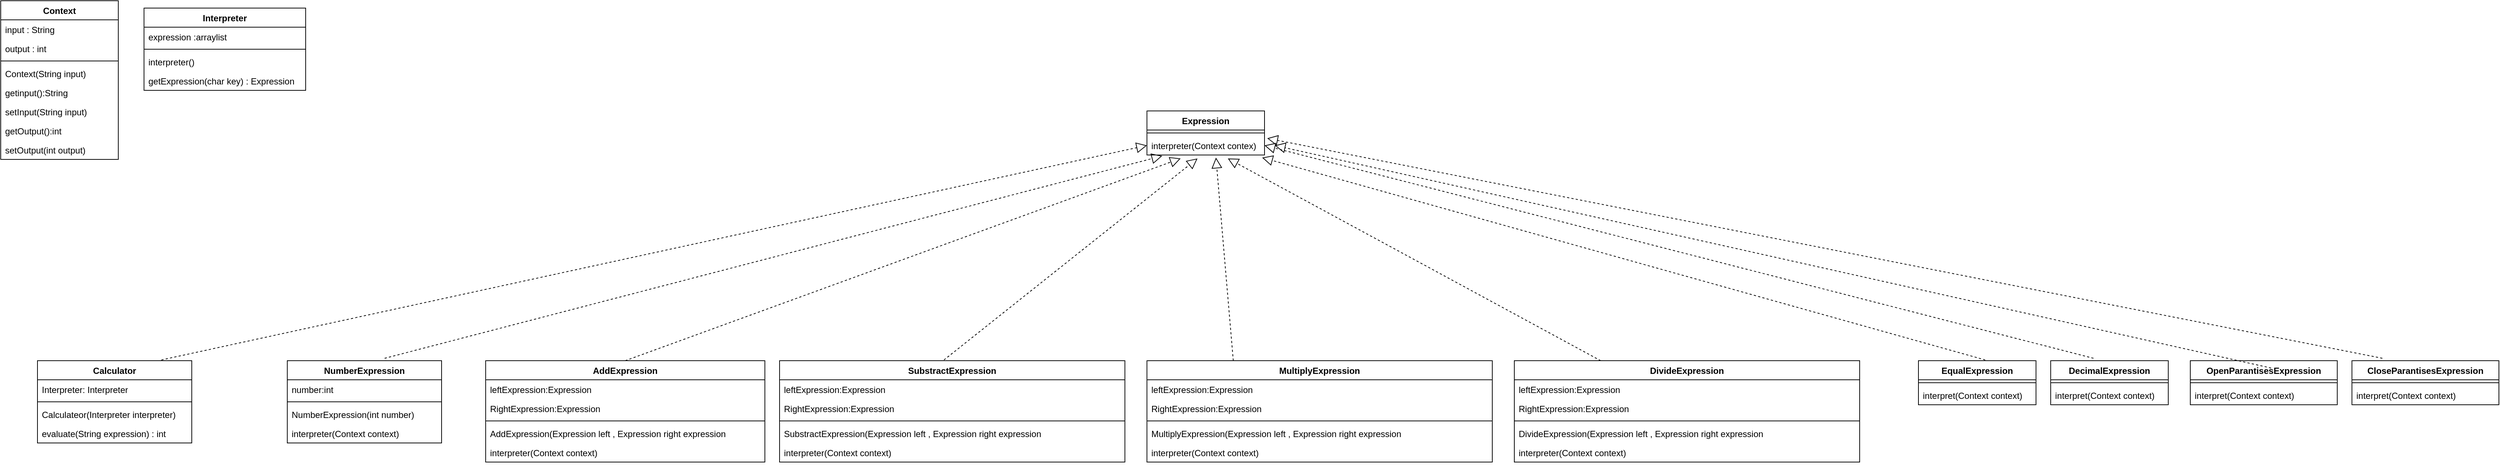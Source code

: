 <mxfile version="23.1.5" type="device">
  <diagram name="Page-1" id="Uu5Oel6n3zRCmvDa_RyH">
    <mxGraphModel dx="1500" dy="887" grid="1" gridSize="10" guides="1" tooltips="1" connect="1" arrows="1" fold="1" page="1" pageScale="1" pageWidth="850" pageHeight="1100" math="0" shadow="0">
      <root>
        <mxCell id="0" />
        <mxCell id="1" parent="0" />
        <mxCell id="62VbcutX-p3DtVlxZNno-1" value="Context" style="swimlane;fontStyle=1;align=center;verticalAlign=top;childLayout=stackLayout;horizontal=1;startSize=26;horizontalStack=0;resizeParent=1;resizeParentMax=0;resizeLast=0;collapsible=1;marginBottom=0;whiteSpace=wrap;html=1;" vertex="1" parent="1">
          <mxGeometry x="70" y="190" width="160" height="216" as="geometry" />
        </mxCell>
        <mxCell id="62VbcutX-p3DtVlxZNno-2" value="input : String" style="text;strokeColor=none;fillColor=none;align=left;verticalAlign=top;spacingLeft=4;spacingRight=4;overflow=hidden;rotatable=0;points=[[0,0.5],[1,0.5]];portConstraint=eastwest;whiteSpace=wrap;html=1;" vertex="1" parent="62VbcutX-p3DtVlxZNno-1">
          <mxGeometry y="26" width="160" height="26" as="geometry" />
        </mxCell>
        <mxCell id="62VbcutX-p3DtVlxZNno-5" value="output : int" style="text;strokeColor=none;fillColor=none;align=left;verticalAlign=top;spacingLeft=4;spacingRight=4;overflow=hidden;rotatable=0;points=[[0,0.5],[1,0.5]];portConstraint=eastwest;whiteSpace=wrap;html=1;" vertex="1" parent="62VbcutX-p3DtVlxZNno-1">
          <mxGeometry y="52" width="160" height="26" as="geometry" />
        </mxCell>
        <mxCell id="62VbcutX-p3DtVlxZNno-3" value="" style="line;strokeWidth=1;fillColor=none;align=left;verticalAlign=middle;spacingTop=-1;spacingLeft=3;spacingRight=3;rotatable=0;labelPosition=right;points=[];portConstraint=eastwest;strokeColor=inherit;" vertex="1" parent="62VbcutX-p3DtVlxZNno-1">
          <mxGeometry y="78" width="160" height="8" as="geometry" />
        </mxCell>
        <mxCell id="62VbcutX-p3DtVlxZNno-4" value="Context(String input)" style="text;strokeColor=none;fillColor=none;align=left;verticalAlign=top;spacingLeft=4;spacingRight=4;overflow=hidden;rotatable=0;points=[[0,0.5],[1,0.5]];portConstraint=eastwest;whiteSpace=wrap;html=1;" vertex="1" parent="62VbcutX-p3DtVlxZNno-1">
          <mxGeometry y="86" width="160" height="26" as="geometry" />
        </mxCell>
        <mxCell id="62VbcutX-p3DtVlxZNno-6" value="getinput():String" style="text;strokeColor=none;fillColor=none;align=left;verticalAlign=top;spacingLeft=4;spacingRight=4;overflow=hidden;rotatable=0;points=[[0,0.5],[1,0.5]];portConstraint=eastwest;whiteSpace=wrap;html=1;" vertex="1" parent="62VbcutX-p3DtVlxZNno-1">
          <mxGeometry y="112" width="160" height="26" as="geometry" />
        </mxCell>
        <mxCell id="62VbcutX-p3DtVlxZNno-7" value="setInput(String input)" style="text;strokeColor=none;fillColor=none;align=left;verticalAlign=top;spacingLeft=4;spacingRight=4;overflow=hidden;rotatable=0;points=[[0,0.5],[1,0.5]];portConstraint=eastwest;whiteSpace=wrap;html=1;" vertex="1" parent="62VbcutX-p3DtVlxZNno-1">
          <mxGeometry y="138" width="160" height="26" as="geometry" />
        </mxCell>
        <mxCell id="62VbcutX-p3DtVlxZNno-8" value="getOutput():int" style="text;strokeColor=none;fillColor=none;align=left;verticalAlign=top;spacingLeft=4;spacingRight=4;overflow=hidden;rotatable=0;points=[[0,0.5],[1,0.5]];portConstraint=eastwest;whiteSpace=wrap;html=1;" vertex="1" parent="62VbcutX-p3DtVlxZNno-1">
          <mxGeometry y="164" width="160" height="26" as="geometry" />
        </mxCell>
        <mxCell id="62VbcutX-p3DtVlxZNno-9" value="setOutput(int output)" style="text;strokeColor=none;fillColor=none;align=left;verticalAlign=top;spacingLeft=4;spacingRight=4;overflow=hidden;rotatable=0;points=[[0,0.5],[1,0.5]];portConstraint=eastwest;whiteSpace=wrap;html=1;" vertex="1" parent="62VbcutX-p3DtVlxZNno-1">
          <mxGeometry y="190" width="160" height="26" as="geometry" />
        </mxCell>
        <mxCell id="62VbcutX-p3DtVlxZNno-10" value="Interpreter" style="swimlane;fontStyle=1;align=center;verticalAlign=top;childLayout=stackLayout;horizontal=1;startSize=26;horizontalStack=0;resizeParent=1;resizeParentMax=0;resizeLast=0;collapsible=1;marginBottom=0;whiteSpace=wrap;html=1;" vertex="1" parent="1">
          <mxGeometry x="265" y="200" width="220" height="112" as="geometry" />
        </mxCell>
        <mxCell id="62VbcutX-p3DtVlxZNno-11" value="expression :arraylist" style="text;strokeColor=none;fillColor=none;align=left;verticalAlign=top;spacingLeft=4;spacingRight=4;overflow=hidden;rotatable=0;points=[[0,0.5],[1,0.5]];portConstraint=eastwest;whiteSpace=wrap;html=1;" vertex="1" parent="62VbcutX-p3DtVlxZNno-10">
          <mxGeometry y="26" width="220" height="26" as="geometry" />
        </mxCell>
        <mxCell id="62VbcutX-p3DtVlxZNno-12" value="" style="line;strokeWidth=1;fillColor=none;align=left;verticalAlign=middle;spacingTop=-1;spacingLeft=3;spacingRight=3;rotatable=0;labelPosition=right;points=[];portConstraint=eastwest;strokeColor=inherit;" vertex="1" parent="62VbcutX-p3DtVlxZNno-10">
          <mxGeometry y="52" width="220" height="8" as="geometry" />
        </mxCell>
        <mxCell id="62VbcutX-p3DtVlxZNno-13" value="interpreter()" style="text;strokeColor=none;fillColor=none;align=left;verticalAlign=top;spacingLeft=4;spacingRight=4;overflow=hidden;rotatable=0;points=[[0,0.5],[1,0.5]];portConstraint=eastwest;whiteSpace=wrap;html=1;" vertex="1" parent="62VbcutX-p3DtVlxZNno-10">
          <mxGeometry y="60" width="220" height="26" as="geometry" />
        </mxCell>
        <mxCell id="62VbcutX-p3DtVlxZNno-14" value="getExpression(char key) : Expression" style="text;strokeColor=none;fillColor=none;align=left;verticalAlign=top;spacingLeft=4;spacingRight=4;overflow=hidden;rotatable=0;points=[[0,0.5],[1,0.5]];portConstraint=eastwest;whiteSpace=wrap;html=1;" vertex="1" parent="62VbcutX-p3DtVlxZNno-10">
          <mxGeometry y="86" width="220" height="26" as="geometry" />
        </mxCell>
        <mxCell id="62VbcutX-p3DtVlxZNno-15" value="Calculator" style="swimlane;fontStyle=1;align=center;verticalAlign=top;childLayout=stackLayout;horizontal=1;startSize=26;horizontalStack=0;resizeParent=1;resizeParentMax=0;resizeLast=0;collapsible=1;marginBottom=0;whiteSpace=wrap;html=1;" vertex="1" parent="1">
          <mxGeometry x="120" y="680" width="210" height="112" as="geometry" />
        </mxCell>
        <mxCell id="62VbcutX-p3DtVlxZNno-16" value="Interpreter: Interpreter" style="text;strokeColor=none;fillColor=none;align=left;verticalAlign=top;spacingLeft=4;spacingRight=4;overflow=hidden;rotatable=0;points=[[0,0.5],[1,0.5]];portConstraint=eastwest;whiteSpace=wrap;html=1;" vertex="1" parent="62VbcutX-p3DtVlxZNno-15">
          <mxGeometry y="26" width="210" height="26" as="geometry" />
        </mxCell>
        <mxCell id="62VbcutX-p3DtVlxZNno-17" value="" style="line;strokeWidth=1;fillColor=none;align=left;verticalAlign=middle;spacingTop=-1;spacingLeft=3;spacingRight=3;rotatable=0;labelPosition=right;points=[];portConstraint=eastwest;strokeColor=inherit;" vertex="1" parent="62VbcutX-p3DtVlxZNno-15">
          <mxGeometry y="52" width="210" height="8" as="geometry" />
        </mxCell>
        <mxCell id="62VbcutX-p3DtVlxZNno-18" value="Calculateor(Interpreter interpreter)" style="text;strokeColor=none;fillColor=none;align=left;verticalAlign=top;spacingLeft=4;spacingRight=4;overflow=hidden;rotatable=0;points=[[0,0.5],[1,0.5]];portConstraint=eastwest;whiteSpace=wrap;html=1;" vertex="1" parent="62VbcutX-p3DtVlxZNno-15">
          <mxGeometry y="60" width="210" height="26" as="geometry" />
        </mxCell>
        <mxCell id="62VbcutX-p3DtVlxZNno-19" value="evaluate(String expression) : int" style="text;strokeColor=none;fillColor=none;align=left;verticalAlign=top;spacingLeft=4;spacingRight=4;overflow=hidden;rotatable=0;points=[[0,0.5],[1,0.5]];portConstraint=eastwest;whiteSpace=wrap;html=1;" vertex="1" parent="62VbcutX-p3DtVlxZNno-15">
          <mxGeometry y="86" width="210" height="26" as="geometry" />
        </mxCell>
        <mxCell id="62VbcutX-p3DtVlxZNno-20" value="NumberExpression" style="swimlane;fontStyle=1;align=center;verticalAlign=top;childLayout=stackLayout;horizontal=1;startSize=26;horizontalStack=0;resizeParent=1;resizeParentMax=0;resizeLast=0;collapsible=1;marginBottom=0;whiteSpace=wrap;html=1;" vertex="1" parent="1">
          <mxGeometry x="460" y="680" width="210" height="112" as="geometry" />
        </mxCell>
        <mxCell id="62VbcutX-p3DtVlxZNno-21" value="number:int" style="text;strokeColor=none;fillColor=none;align=left;verticalAlign=top;spacingLeft=4;spacingRight=4;overflow=hidden;rotatable=0;points=[[0,0.5],[1,0.5]];portConstraint=eastwest;whiteSpace=wrap;html=1;" vertex="1" parent="62VbcutX-p3DtVlxZNno-20">
          <mxGeometry y="26" width="210" height="26" as="geometry" />
        </mxCell>
        <mxCell id="62VbcutX-p3DtVlxZNno-22" value="" style="line;strokeWidth=1;fillColor=none;align=left;verticalAlign=middle;spacingTop=-1;spacingLeft=3;spacingRight=3;rotatable=0;labelPosition=right;points=[];portConstraint=eastwest;strokeColor=inherit;" vertex="1" parent="62VbcutX-p3DtVlxZNno-20">
          <mxGeometry y="52" width="210" height="8" as="geometry" />
        </mxCell>
        <mxCell id="62VbcutX-p3DtVlxZNno-23" value="NumberExpression(int number)" style="text;strokeColor=none;fillColor=none;align=left;verticalAlign=top;spacingLeft=4;spacingRight=4;overflow=hidden;rotatable=0;points=[[0,0.5],[1,0.5]];portConstraint=eastwest;whiteSpace=wrap;html=1;" vertex="1" parent="62VbcutX-p3DtVlxZNno-20">
          <mxGeometry y="60" width="210" height="26" as="geometry" />
        </mxCell>
        <mxCell id="62VbcutX-p3DtVlxZNno-24" value="interpreter(Context context)" style="text;strokeColor=none;fillColor=none;align=left;verticalAlign=top;spacingLeft=4;spacingRight=4;overflow=hidden;rotatable=0;points=[[0,0.5],[1,0.5]];portConstraint=eastwest;whiteSpace=wrap;html=1;" vertex="1" parent="62VbcutX-p3DtVlxZNno-20">
          <mxGeometry y="86" width="210" height="26" as="geometry" />
        </mxCell>
        <mxCell id="62VbcutX-p3DtVlxZNno-25" value="AddExpression" style="swimlane;fontStyle=1;align=center;verticalAlign=top;childLayout=stackLayout;horizontal=1;startSize=26;horizontalStack=0;resizeParent=1;resizeParentMax=0;resizeLast=0;collapsible=1;marginBottom=0;whiteSpace=wrap;html=1;" vertex="1" parent="1">
          <mxGeometry x="730" y="680" width="380" height="138" as="geometry" />
        </mxCell>
        <mxCell id="62VbcutX-p3DtVlxZNno-26" value="leftExpression:Expression" style="text;strokeColor=none;fillColor=none;align=left;verticalAlign=top;spacingLeft=4;spacingRight=4;overflow=hidden;rotatable=0;points=[[0,0.5],[1,0.5]];portConstraint=eastwest;whiteSpace=wrap;html=1;" vertex="1" parent="62VbcutX-p3DtVlxZNno-25">
          <mxGeometry y="26" width="380" height="26" as="geometry" />
        </mxCell>
        <mxCell id="62VbcutX-p3DtVlxZNno-30" value="RightExpression:Expression" style="text;strokeColor=none;fillColor=none;align=left;verticalAlign=top;spacingLeft=4;spacingRight=4;overflow=hidden;rotatable=0;points=[[0,0.5],[1,0.5]];portConstraint=eastwest;whiteSpace=wrap;html=1;" vertex="1" parent="62VbcutX-p3DtVlxZNno-25">
          <mxGeometry y="52" width="380" height="26" as="geometry" />
        </mxCell>
        <mxCell id="62VbcutX-p3DtVlxZNno-27" value="" style="line;strokeWidth=1;fillColor=none;align=left;verticalAlign=middle;spacingTop=-1;spacingLeft=3;spacingRight=3;rotatable=0;labelPosition=right;points=[];portConstraint=eastwest;strokeColor=inherit;" vertex="1" parent="62VbcutX-p3DtVlxZNno-25">
          <mxGeometry y="78" width="380" height="8" as="geometry" />
        </mxCell>
        <mxCell id="62VbcutX-p3DtVlxZNno-28" value="AddExpression(Expression left , Expression right expression" style="text;strokeColor=none;fillColor=none;align=left;verticalAlign=top;spacingLeft=4;spacingRight=4;overflow=hidden;rotatable=0;points=[[0,0.5],[1,0.5]];portConstraint=eastwest;whiteSpace=wrap;html=1;" vertex="1" parent="62VbcutX-p3DtVlxZNno-25">
          <mxGeometry y="86" width="380" height="26" as="geometry" />
        </mxCell>
        <mxCell id="62VbcutX-p3DtVlxZNno-29" value="interpreter(Context context)" style="text;strokeColor=none;fillColor=none;align=left;verticalAlign=top;spacingLeft=4;spacingRight=4;overflow=hidden;rotatable=0;points=[[0,0.5],[1,0.5]];portConstraint=eastwest;whiteSpace=wrap;html=1;" vertex="1" parent="62VbcutX-p3DtVlxZNno-25">
          <mxGeometry y="112" width="380" height="26" as="geometry" />
        </mxCell>
        <mxCell id="62VbcutX-p3DtVlxZNno-31" value="SubstractExpression" style="swimlane;fontStyle=1;align=center;verticalAlign=top;childLayout=stackLayout;horizontal=1;startSize=26;horizontalStack=0;resizeParent=1;resizeParentMax=0;resizeLast=0;collapsible=1;marginBottom=0;whiteSpace=wrap;html=1;" vertex="1" parent="1">
          <mxGeometry x="1130" y="680" width="470" height="138" as="geometry" />
        </mxCell>
        <mxCell id="62VbcutX-p3DtVlxZNno-32" value="leftExpression:Expression" style="text;strokeColor=none;fillColor=none;align=left;verticalAlign=top;spacingLeft=4;spacingRight=4;overflow=hidden;rotatable=0;points=[[0,0.5],[1,0.5]];portConstraint=eastwest;whiteSpace=wrap;html=1;" vertex="1" parent="62VbcutX-p3DtVlxZNno-31">
          <mxGeometry y="26" width="470" height="26" as="geometry" />
        </mxCell>
        <mxCell id="62VbcutX-p3DtVlxZNno-33" value="RightExpression:Expression" style="text;strokeColor=none;fillColor=none;align=left;verticalAlign=top;spacingLeft=4;spacingRight=4;overflow=hidden;rotatable=0;points=[[0,0.5],[1,0.5]];portConstraint=eastwest;whiteSpace=wrap;html=1;" vertex="1" parent="62VbcutX-p3DtVlxZNno-31">
          <mxGeometry y="52" width="470" height="26" as="geometry" />
        </mxCell>
        <mxCell id="62VbcutX-p3DtVlxZNno-34" value="" style="line;strokeWidth=1;fillColor=none;align=left;verticalAlign=middle;spacingTop=-1;spacingLeft=3;spacingRight=3;rotatable=0;labelPosition=right;points=[];portConstraint=eastwest;strokeColor=inherit;" vertex="1" parent="62VbcutX-p3DtVlxZNno-31">
          <mxGeometry y="78" width="470" height="8" as="geometry" />
        </mxCell>
        <mxCell id="62VbcutX-p3DtVlxZNno-35" value="SubstractExpression(Expression left , Expression right expression" style="text;strokeColor=none;fillColor=none;align=left;verticalAlign=top;spacingLeft=4;spacingRight=4;overflow=hidden;rotatable=0;points=[[0,0.5],[1,0.5]];portConstraint=eastwest;whiteSpace=wrap;html=1;" vertex="1" parent="62VbcutX-p3DtVlxZNno-31">
          <mxGeometry y="86" width="470" height="26" as="geometry" />
        </mxCell>
        <mxCell id="62VbcutX-p3DtVlxZNno-36" value="interpreter(Context context)" style="text;strokeColor=none;fillColor=none;align=left;verticalAlign=top;spacingLeft=4;spacingRight=4;overflow=hidden;rotatable=0;points=[[0,0.5],[1,0.5]];portConstraint=eastwest;whiteSpace=wrap;html=1;" vertex="1" parent="62VbcutX-p3DtVlxZNno-31">
          <mxGeometry y="112" width="470" height="26" as="geometry" />
        </mxCell>
        <mxCell id="62VbcutX-p3DtVlxZNno-37" value="MultiplyExpression" style="swimlane;fontStyle=1;align=center;verticalAlign=top;childLayout=stackLayout;horizontal=1;startSize=26;horizontalStack=0;resizeParent=1;resizeParentMax=0;resizeLast=0;collapsible=1;marginBottom=0;whiteSpace=wrap;html=1;" vertex="1" parent="1">
          <mxGeometry x="1630" y="680" width="470" height="138" as="geometry" />
        </mxCell>
        <mxCell id="62VbcutX-p3DtVlxZNno-38" value="leftExpression:Expression" style="text;strokeColor=none;fillColor=none;align=left;verticalAlign=top;spacingLeft=4;spacingRight=4;overflow=hidden;rotatable=0;points=[[0,0.5],[1,0.5]];portConstraint=eastwest;whiteSpace=wrap;html=1;" vertex="1" parent="62VbcutX-p3DtVlxZNno-37">
          <mxGeometry y="26" width="470" height="26" as="geometry" />
        </mxCell>
        <mxCell id="62VbcutX-p3DtVlxZNno-39" value="RightExpression:Expression" style="text;strokeColor=none;fillColor=none;align=left;verticalAlign=top;spacingLeft=4;spacingRight=4;overflow=hidden;rotatable=0;points=[[0,0.5],[1,0.5]];portConstraint=eastwest;whiteSpace=wrap;html=1;" vertex="1" parent="62VbcutX-p3DtVlxZNno-37">
          <mxGeometry y="52" width="470" height="26" as="geometry" />
        </mxCell>
        <mxCell id="62VbcutX-p3DtVlxZNno-40" value="" style="line;strokeWidth=1;fillColor=none;align=left;verticalAlign=middle;spacingTop=-1;spacingLeft=3;spacingRight=3;rotatable=0;labelPosition=right;points=[];portConstraint=eastwest;strokeColor=inherit;" vertex="1" parent="62VbcutX-p3DtVlxZNno-37">
          <mxGeometry y="78" width="470" height="8" as="geometry" />
        </mxCell>
        <mxCell id="62VbcutX-p3DtVlxZNno-41" value="MultiplyExpression(Expression left , Expression right expression" style="text;strokeColor=none;fillColor=none;align=left;verticalAlign=top;spacingLeft=4;spacingRight=4;overflow=hidden;rotatable=0;points=[[0,0.5],[1,0.5]];portConstraint=eastwest;whiteSpace=wrap;html=1;" vertex="1" parent="62VbcutX-p3DtVlxZNno-37">
          <mxGeometry y="86" width="470" height="26" as="geometry" />
        </mxCell>
        <mxCell id="62VbcutX-p3DtVlxZNno-42" value="interpreter(Context context)" style="text;strokeColor=none;fillColor=none;align=left;verticalAlign=top;spacingLeft=4;spacingRight=4;overflow=hidden;rotatable=0;points=[[0,0.5],[1,0.5]];portConstraint=eastwest;whiteSpace=wrap;html=1;" vertex="1" parent="62VbcutX-p3DtVlxZNno-37">
          <mxGeometry y="112" width="470" height="26" as="geometry" />
        </mxCell>
        <mxCell id="62VbcutX-p3DtVlxZNno-43" value="DivideExpression" style="swimlane;fontStyle=1;align=center;verticalAlign=top;childLayout=stackLayout;horizontal=1;startSize=26;horizontalStack=0;resizeParent=1;resizeParentMax=0;resizeLast=0;collapsible=1;marginBottom=0;whiteSpace=wrap;html=1;" vertex="1" parent="1">
          <mxGeometry x="2130" y="680" width="470" height="138" as="geometry" />
        </mxCell>
        <mxCell id="62VbcutX-p3DtVlxZNno-44" value="leftExpression:Expression" style="text;strokeColor=none;fillColor=none;align=left;verticalAlign=top;spacingLeft=4;spacingRight=4;overflow=hidden;rotatable=0;points=[[0,0.5],[1,0.5]];portConstraint=eastwest;whiteSpace=wrap;html=1;" vertex="1" parent="62VbcutX-p3DtVlxZNno-43">
          <mxGeometry y="26" width="470" height="26" as="geometry" />
        </mxCell>
        <mxCell id="62VbcutX-p3DtVlxZNno-45" value="RightExpression:Expression" style="text;strokeColor=none;fillColor=none;align=left;verticalAlign=top;spacingLeft=4;spacingRight=4;overflow=hidden;rotatable=0;points=[[0,0.5],[1,0.5]];portConstraint=eastwest;whiteSpace=wrap;html=1;" vertex="1" parent="62VbcutX-p3DtVlxZNno-43">
          <mxGeometry y="52" width="470" height="26" as="geometry" />
        </mxCell>
        <mxCell id="62VbcutX-p3DtVlxZNno-46" value="" style="line;strokeWidth=1;fillColor=none;align=left;verticalAlign=middle;spacingTop=-1;spacingLeft=3;spacingRight=3;rotatable=0;labelPosition=right;points=[];portConstraint=eastwest;strokeColor=inherit;" vertex="1" parent="62VbcutX-p3DtVlxZNno-43">
          <mxGeometry y="78" width="470" height="8" as="geometry" />
        </mxCell>
        <mxCell id="62VbcutX-p3DtVlxZNno-47" value="DivideExpression(Expression left , Expression right expression" style="text;strokeColor=none;fillColor=none;align=left;verticalAlign=top;spacingLeft=4;spacingRight=4;overflow=hidden;rotatable=0;points=[[0,0.5],[1,0.5]];portConstraint=eastwest;whiteSpace=wrap;html=1;" vertex="1" parent="62VbcutX-p3DtVlxZNno-43">
          <mxGeometry y="86" width="470" height="26" as="geometry" />
        </mxCell>
        <mxCell id="62VbcutX-p3DtVlxZNno-48" value="interpreter(Context context)" style="text;strokeColor=none;fillColor=none;align=left;verticalAlign=top;spacingLeft=4;spacingRight=4;overflow=hidden;rotatable=0;points=[[0,0.5],[1,0.5]];portConstraint=eastwest;whiteSpace=wrap;html=1;" vertex="1" parent="62VbcutX-p3DtVlxZNno-43">
          <mxGeometry y="112" width="470" height="26" as="geometry" />
        </mxCell>
        <mxCell id="62VbcutX-p3DtVlxZNno-49" value="EqualExpression" style="swimlane;fontStyle=1;align=center;verticalAlign=top;childLayout=stackLayout;horizontal=1;startSize=26;horizontalStack=0;resizeParent=1;resizeParentMax=0;resizeLast=0;collapsible=1;marginBottom=0;whiteSpace=wrap;html=1;" vertex="1" parent="1">
          <mxGeometry x="2680" y="680" width="160" height="60" as="geometry" />
        </mxCell>
        <mxCell id="62VbcutX-p3DtVlxZNno-51" value="" style="line;strokeWidth=1;fillColor=none;align=left;verticalAlign=middle;spacingTop=-1;spacingLeft=3;spacingRight=3;rotatable=0;labelPosition=right;points=[];portConstraint=eastwest;strokeColor=inherit;" vertex="1" parent="62VbcutX-p3DtVlxZNno-49">
          <mxGeometry y="26" width="160" height="8" as="geometry" />
        </mxCell>
        <mxCell id="62VbcutX-p3DtVlxZNno-52" value="interpret(Context context)" style="text;strokeColor=none;fillColor=none;align=left;verticalAlign=top;spacingLeft=4;spacingRight=4;overflow=hidden;rotatable=0;points=[[0,0.5],[1,0.5]];portConstraint=eastwest;whiteSpace=wrap;html=1;" vertex="1" parent="62VbcutX-p3DtVlxZNno-49">
          <mxGeometry y="34" width="160" height="26" as="geometry" />
        </mxCell>
        <mxCell id="62VbcutX-p3DtVlxZNno-53" value="OpenParantisesExpression" style="swimlane;fontStyle=1;align=center;verticalAlign=top;childLayout=stackLayout;horizontal=1;startSize=26;horizontalStack=0;resizeParent=1;resizeParentMax=0;resizeLast=0;collapsible=1;marginBottom=0;whiteSpace=wrap;html=1;" vertex="1" parent="1">
          <mxGeometry x="3050" y="680" width="200" height="60" as="geometry" />
        </mxCell>
        <mxCell id="62VbcutX-p3DtVlxZNno-54" value="" style="line;strokeWidth=1;fillColor=none;align=left;verticalAlign=middle;spacingTop=-1;spacingLeft=3;spacingRight=3;rotatable=0;labelPosition=right;points=[];portConstraint=eastwest;strokeColor=inherit;" vertex="1" parent="62VbcutX-p3DtVlxZNno-53">
          <mxGeometry y="26" width="200" height="8" as="geometry" />
        </mxCell>
        <mxCell id="62VbcutX-p3DtVlxZNno-55" value="interpret(Context context)" style="text;strokeColor=none;fillColor=none;align=left;verticalAlign=top;spacingLeft=4;spacingRight=4;overflow=hidden;rotatable=0;points=[[0,0.5],[1,0.5]];portConstraint=eastwest;whiteSpace=wrap;html=1;" vertex="1" parent="62VbcutX-p3DtVlxZNno-53">
          <mxGeometry y="34" width="200" height="26" as="geometry" />
        </mxCell>
        <mxCell id="62VbcutX-p3DtVlxZNno-56" value="CloseParantisesExpression" style="swimlane;fontStyle=1;align=center;verticalAlign=top;childLayout=stackLayout;horizontal=1;startSize=26;horizontalStack=0;resizeParent=1;resizeParentMax=0;resizeLast=0;collapsible=1;marginBottom=0;whiteSpace=wrap;html=1;" vertex="1" parent="1">
          <mxGeometry x="3270" y="680" width="200" height="60" as="geometry" />
        </mxCell>
        <mxCell id="62VbcutX-p3DtVlxZNno-57" value="" style="line;strokeWidth=1;fillColor=none;align=left;verticalAlign=middle;spacingTop=-1;spacingLeft=3;spacingRight=3;rotatable=0;labelPosition=right;points=[];portConstraint=eastwest;strokeColor=inherit;" vertex="1" parent="62VbcutX-p3DtVlxZNno-56">
          <mxGeometry y="26" width="200" height="8" as="geometry" />
        </mxCell>
        <mxCell id="62VbcutX-p3DtVlxZNno-58" value="interpret(Context context)" style="text;strokeColor=none;fillColor=none;align=left;verticalAlign=top;spacingLeft=4;spacingRight=4;overflow=hidden;rotatable=0;points=[[0,0.5],[1,0.5]];portConstraint=eastwest;whiteSpace=wrap;html=1;" vertex="1" parent="62VbcutX-p3DtVlxZNno-56">
          <mxGeometry y="34" width="200" height="26" as="geometry" />
        </mxCell>
        <mxCell id="62VbcutX-p3DtVlxZNno-59" value="DecimalExpression" style="swimlane;fontStyle=1;align=center;verticalAlign=top;childLayout=stackLayout;horizontal=1;startSize=26;horizontalStack=0;resizeParent=1;resizeParentMax=0;resizeLast=0;collapsible=1;marginBottom=0;whiteSpace=wrap;html=1;" vertex="1" parent="1">
          <mxGeometry x="2860" y="680" width="160" height="60" as="geometry" />
        </mxCell>
        <mxCell id="62VbcutX-p3DtVlxZNno-60" value="" style="line;strokeWidth=1;fillColor=none;align=left;verticalAlign=middle;spacingTop=-1;spacingLeft=3;spacingRight=3;rotatable=0;labelPosition=right;points=[];portConstraint=eastwest;strokeColor=inherit;" vertex="1" parent="62VbcutX-p3DtVlxZNno-59">
          <mxGeometry y="26" width="160" height="8" as="geometry" />
        </mxCell>
        <mxCell id="62VbcutX-p3DtVlxZNno-61" value="interpret(Context context)" style="text;strokeColor=none;fillColor=none;align=left;verticalAlign=top;spacingLeft=4;spacingRight=4;overflow=hidden;rotatable=0;points=[[0,0.5],[1,0.5]];portConstraint=eastwest;whiteSpace=wrap;html=1;" vertex="1" parent="62VbcutX-p3DtVlxZNno-59">
          <mxGeometry y="34" width="160" height="26" as="geometry" />
        </mxCell>
        <mxCell id="62VbcutX-p3DtVlxZNno-62" value="Expression" style="swimlane;fontStyle=1;align=center;verticalAlign=top;childLayout=stackLayout;horizontal=1;startSize=26;horizontalStack=0;resizeParent=1;resizeParentMax=0;resizeLast=0;collapsible=1;marginBottom=0;whiteSpace=wrap;html=1;" vertex="1" parent="1">
          <mxGeometry x="1630" y="340" width="160" height="60" as="geometry" />
        </mxCell>
        <mxCell id="62VbcutX-p3DtVlxZNno-64" value="" style="line;strokeWidth=1;fillColor=none;align=left;verticalAlign=middle;spacingTop=-1;spacingLeft=3;spacingRight=3;rotatable=0;labelPosition=right;points=[];portConstraint=eastwest;strokeColor=inherit;" vertex="1" parent="62VbcutX-p3DtVlxZNno-62">
          <mxGeometry y="26" width="160" height="8" as="geometry" />
        </mxCell>
        <mxCell id="62VbcutX-p3DtVlxZNno-65" value="interpreter(Context contex)" style="text;strokeColor=none;fillColor=none;align=left;verticalAlign=top;spacingLeft=4;spacingRight=4;overflow=hidden;rotatable=0;points=[[0,0.5],[1,0.5]];portConstraint=eastwest;whiteSpace=wrap;html=1;" vertex="1" parent="62VbcutX-p3DtVlxZNno-62">
          <mxGeometry y="34" width="160" height="26" as="geometry" />
        </mxCell>
        <mxCell id="62VbcutX-p3DtVlxZNno-67" value="" style="endArrow=block;dashed=1;endFill=0;endSize=12;html=1;rounded=0;exitX=0.803;exitY=-0.009;exitDx=0;exitDy=0;exitPerimeter=0;entryX=0;entryY=0.5;entryDx=0;entryDy=0;" edge="1" parent="1" source="62VbcutX-p3DtVlxZNno-15" target="62VbcutX-p3DtVlxZNno-65">
          <mxGeometry width="160" relative="1" as="geometry">
            <mxPoint x="350" y="520" as="sourcePoint" />
            <mxPoint x="510" y="520" as="targetPoint" />
          </mxGeometry>
        </mxCell>
        <mxCell id="62VbcutX-p3DtVlxZNno-68" value="" style="endArrow=block;dashed=1;endFill=0;endSize=12;html=1;rounded=0;exitX=0.631;exitY=-0.029;exitDx=0;exitDy=0;exitPerimeter=0;entryX=0.13;entryY=1.049;entryDx=0;entryDy=0;entryPerimeter=0;" edge="1" parent="1" source="62VbcutX-p3DtVlxZNno-20" target="62VbcutX-p3DtVlxZNno-65">
          <mxGeometry width="160" relative="1" as="geometry">
            <mxPoint x="299" y="689" as="sourcePoint" />
            <mxPoint x="1640" y="397" as="targetPoint" />
          </mxGeometry>
        </mxCell>
        <mxCell id="62VbcutX-p3DtVlxZNno-69" value="" style="endArrow=block;dashed=1;endFill=0;endSize=12;html=1;rounded=0;exitX=0.5;exitY=0;exitDx=0;exitDy=0;entryX=0.287;entryY=1.181;entryDx=0;entryDy=0;entryPerimeter=0;" edge="1" parent="1" source="62VbcutX-p3DtVlxZNno-25" target="62VbcutX-p3DtVlxZNno-65">
          <mxGeometry width="160" relative="1" as="geometry">
            <mxPoint x="603" y="687" as="sourcePoint" />
            <mxPoint x="1661" y="411" as="targetPoint" />
          </mxGeometry>
        </mxCell>
        <mxCell id="62VbcutX-p3DtVlxZNno-70" value="" style="endArrow=block;dashed=1;endFill=0;endSize=12;html=1;rounded=0;exitX=0.476;exitY=-0.007;exitDx=0;exitDy=0;entryX=0.43;entryY=1.181;entryDx=0;entryDy=0;entryPerimeter=0;exitPerimeter=0;" edge="1" parent="1" source="62VbcutX-p3DtVlxZNno-31" target="62VbcutX-p3DtVlxZNno-65">
          <mxGeometry width="160" relative="1" as="geometry">
            <mxPoint x="930" y="690" as="sourcePoint" />
            <mxPoint x="1686" y="415" as="targetPoint" />
          </mxGeometry>
        </mxCell>
        <mxCell id="62VbcutX-p3DtVlxZNno-71" value="" style="endArrow=block;dashed=1;endFill=0;endSize=12;html=1;rounded=0;exitX=0.25;exitY=0;exitDx=0;exitDy=0;entryX=0.587;entryY=1.137;entryDx=0;entryDy=0;entryPerimeter=0;" edge="1" parent="1" source="62VbcutX-p3DtVlxZNno-37" target="62VbcutX-p3DtVlxZNno-65">
          <mxGeometry width="160" relative="1" as="geometry">
            <mxPoint x="1364" y="689" as="sourcePoint" />
            <mxPoint x="1709" y="415" as="targetPoint" />
          </mxGeometry>
        </mxCell>
        <mxCell id="62VbcutX-p3DtVlxZNno-72" value="" style="endArrow=block;dashed=1;endFill=0;endSize=12;html=1;rounded=0;exitX=0.25;exitY=0;exitDx=0;exitDy=0;entryX=0.688;entryY=1.181;entryDx=0;entryDy=0;entryPerimeter=0;" edge="1" parent="1" source="62VbcutX-p3DtVlxZNno-43" target="62VbcutX-p3DtVlxZNno-65">
          <mxGeometry width="160" relative="1" as="geometry">
            <mxPoint x="1758" y="690" as="sourcePoint" />
            <mxPoint x="1734" y="414" as="targetPoint" />
          </mxGeometry>
        </mxCell>
        <mxCell id="62VbcutX-p3DtVlxZNno-73" value="" style="endArrow=block;dashed=1;endFill=0;endSize=12;html=1;rounded=0;exitX=0.568;exitY=-0.017;exitDx=0;exitDy=0;entryX=0.98;entryY=1.137;entryDx=0;entryDy=0;entryPerimeter=0;exitPerimeter=0;" edge="1" parent="1" source="62VbcutX-p3DtVlxZNno-49" target="62VbcutX-p3DtVlxZNno-65">
          <mxGeometry width="160" relative="1" as="geometry">
            <mxPoint x="2258" y="690" as="sourcePoint" />
            <mxPoint x="1750" y="415" as="targetPoint" />
          </mxGeometry>
        </mxCell>
        <mxCell id="62VbcutX-p3DtVlxZNno-74" value="" style="endArrow=block;dashed=1;endFill=0;endSize=12;html=1;rounded=0;exitX=0.364;exitY=-0.055;exitDx=0;exitDy=0;entryX=1;entryY=0.5;entryDx=0;entryDy=0;exitPerimeter=0;" edge="1" parent="1" source="62VbcutX-p3DtVlxZNno-59" target="62VbcutX-p3DtVlxZNno-65">
          <mxGeometry width="160" relative="1" as="geometry">
            <mxPoint x="2781" y="689" as="sourcePoint" />
            <mxPoint x="1797" y="414" as="targetPoint" />
          </mxGeometry>
        </mxCell>
        <mxCell id="62VbcutX-p3DtVlxZNno-75" value="" style="endArrow=block;dashed=1;endFill=0;endSize=12;html=1;rounded=0;exitX=0.207;exitY=-0.055;exitDx=0;exitDy=0;entryX=1.023;entryY=0.126;entryDx=0;entryDy=0;entryPerimeter=0;exitPerimeter=0;" edge="1" parent="1" source="62VbcutX-p3DtVlxZNno-56" target="62VbcutX-p3DtVlxZNno-65">
          <mxGeometry width="160" relative="1" as="geometry">
            <mxPoint x="2928" y="687" as="sourcePoint" />
            <mxPoint x="1800" y="397" as="targetPoint" />
          </mxGeometry>
        </mxCell>
        <mxCell id="62VbcutX-p3DtVlxZNno-76" value="" style="endArrow=block;dashed=1;endFill=0;endSize=12;html=1;rounded=0;exitX=0.5;exitY=0;exitDx=0;exitDy=0;entryX=1.023;entryY=0.126;entryDx=0;entryDy=0;entryPerimeter=0;" edge="1" parent="1">
          <mxGeometry width="160" relative="1" as="geometry">
            <mxPoint x="3160" y="690" as="sourcePoint" />
            <mxPoint x="1804" y="387" as="targetPoint" />
          </mxGeometry>
        </mxCell>
      </root>
    </mxGraphModel>
  </diagram>
</mxfile>
